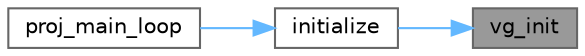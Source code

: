 digraph "vg_init"
{
 // LATEX_PDF_SIZE
  bgcolor="transparent";
  edge [fontname=Helvetica,fontsize=10,labelfontname=Helvetica,labelfontsize=10];
  node [fontname=Helvetica,fontsize=10,shape=box,height=0.2,width=0.4];
  rankdir="RL";
  Node1 [label="vg_init",height=0.2,width=0.4,color="gray40", fillcolor="grey60", style="filled", fontcolor="black",tooltip="This funtion initiates graphics mode (GUI instead of CLI)"];
  Node1 -> Node2 [dir="back",color="steelblue1",style="solid"];
  Node2 [label="initialize",height=0.2,width=0.4,color="grey40", fillcolor="white", style="filled",URL="$int__manager_8c.html#ac4ae186b48f33686d93c72b9160a2afb",tooltip="Initializes the system and sets up the necessary interrupts and devices."];
  Node2 -> Node3 [dir="back",color="steelblue1",style="solid"];
  Node3 [label="proj_main_loop",height=0.2,width=0.4,color="grey40", fillcolor="white", style="filled",URL="$main_8c.html#a2a16f651eccbd248e1ad3b3b924b143b",tooltip=" "];
}
